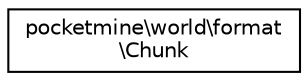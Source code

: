 digraph "Graphical Class Hierarchy"
{
 // INTERACTIVE_SVG=YES
 // LATEX_PDF_SIZE
  edge [fontname="Helvetica",fontsize="10",labelfontname="Helvetica",labelfontsize="10"];
  node [fontname="Helvetica",fontsize="10",shape=record];
  rankdir="LR";
  Node0 [label="pocketmine\\world\\format\l\\Chunk",height=0.2,width=0.4,color="black", fillcolor="white", style="filled",URL="$d2/de7/classpocketmine_1_1world_1_1format_1_1_chunk.html",tooltip=" "];
}
